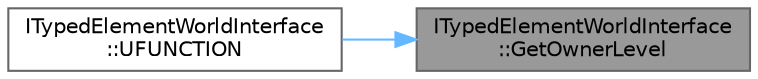 digraph "ITypedElementWorldInterface::GetOwnerLevel"
{
 // INTERACTIVE_SVG=YES
 // LATEX_PDF_SIZE
  bgcolor="transparent";
  edge [fontname=Helvetica,fontsize=10,labelfontname=Helvetica,labelfontsize=10];
  node [fontname=Helvetica,fontsize=10,shape=box,height=0.2,width=0.4];
  rankdir="RL";
  Node1 [id="Node000001",label="ITypedElementWorldInterface\l::GetOwnerLevel",height=0.2,width=0.4,color="gray40", fillcolor="grey60", style="filled", fontcolor="black",tooltip="Get the owner level associated with this element, if any."];
  Node1 -> Node2 [id="edge1_Node000001_Node000002",dir="back",color="steelblue1",style="solid",tooltip=" "];
  Node2 [id="Node000002",label="ITypedElementWorldInterface\l::UFUNCTION",height=0.2,width=0.4,color="grey40", fillcolor="white", style="filled",URL="$dd/dac/classITypedElementWorldInterface.html#a642e1e7cac0f33b8b126d5582409fcc3",tooltip="Get the owner level associated with this element, if any."];
}
